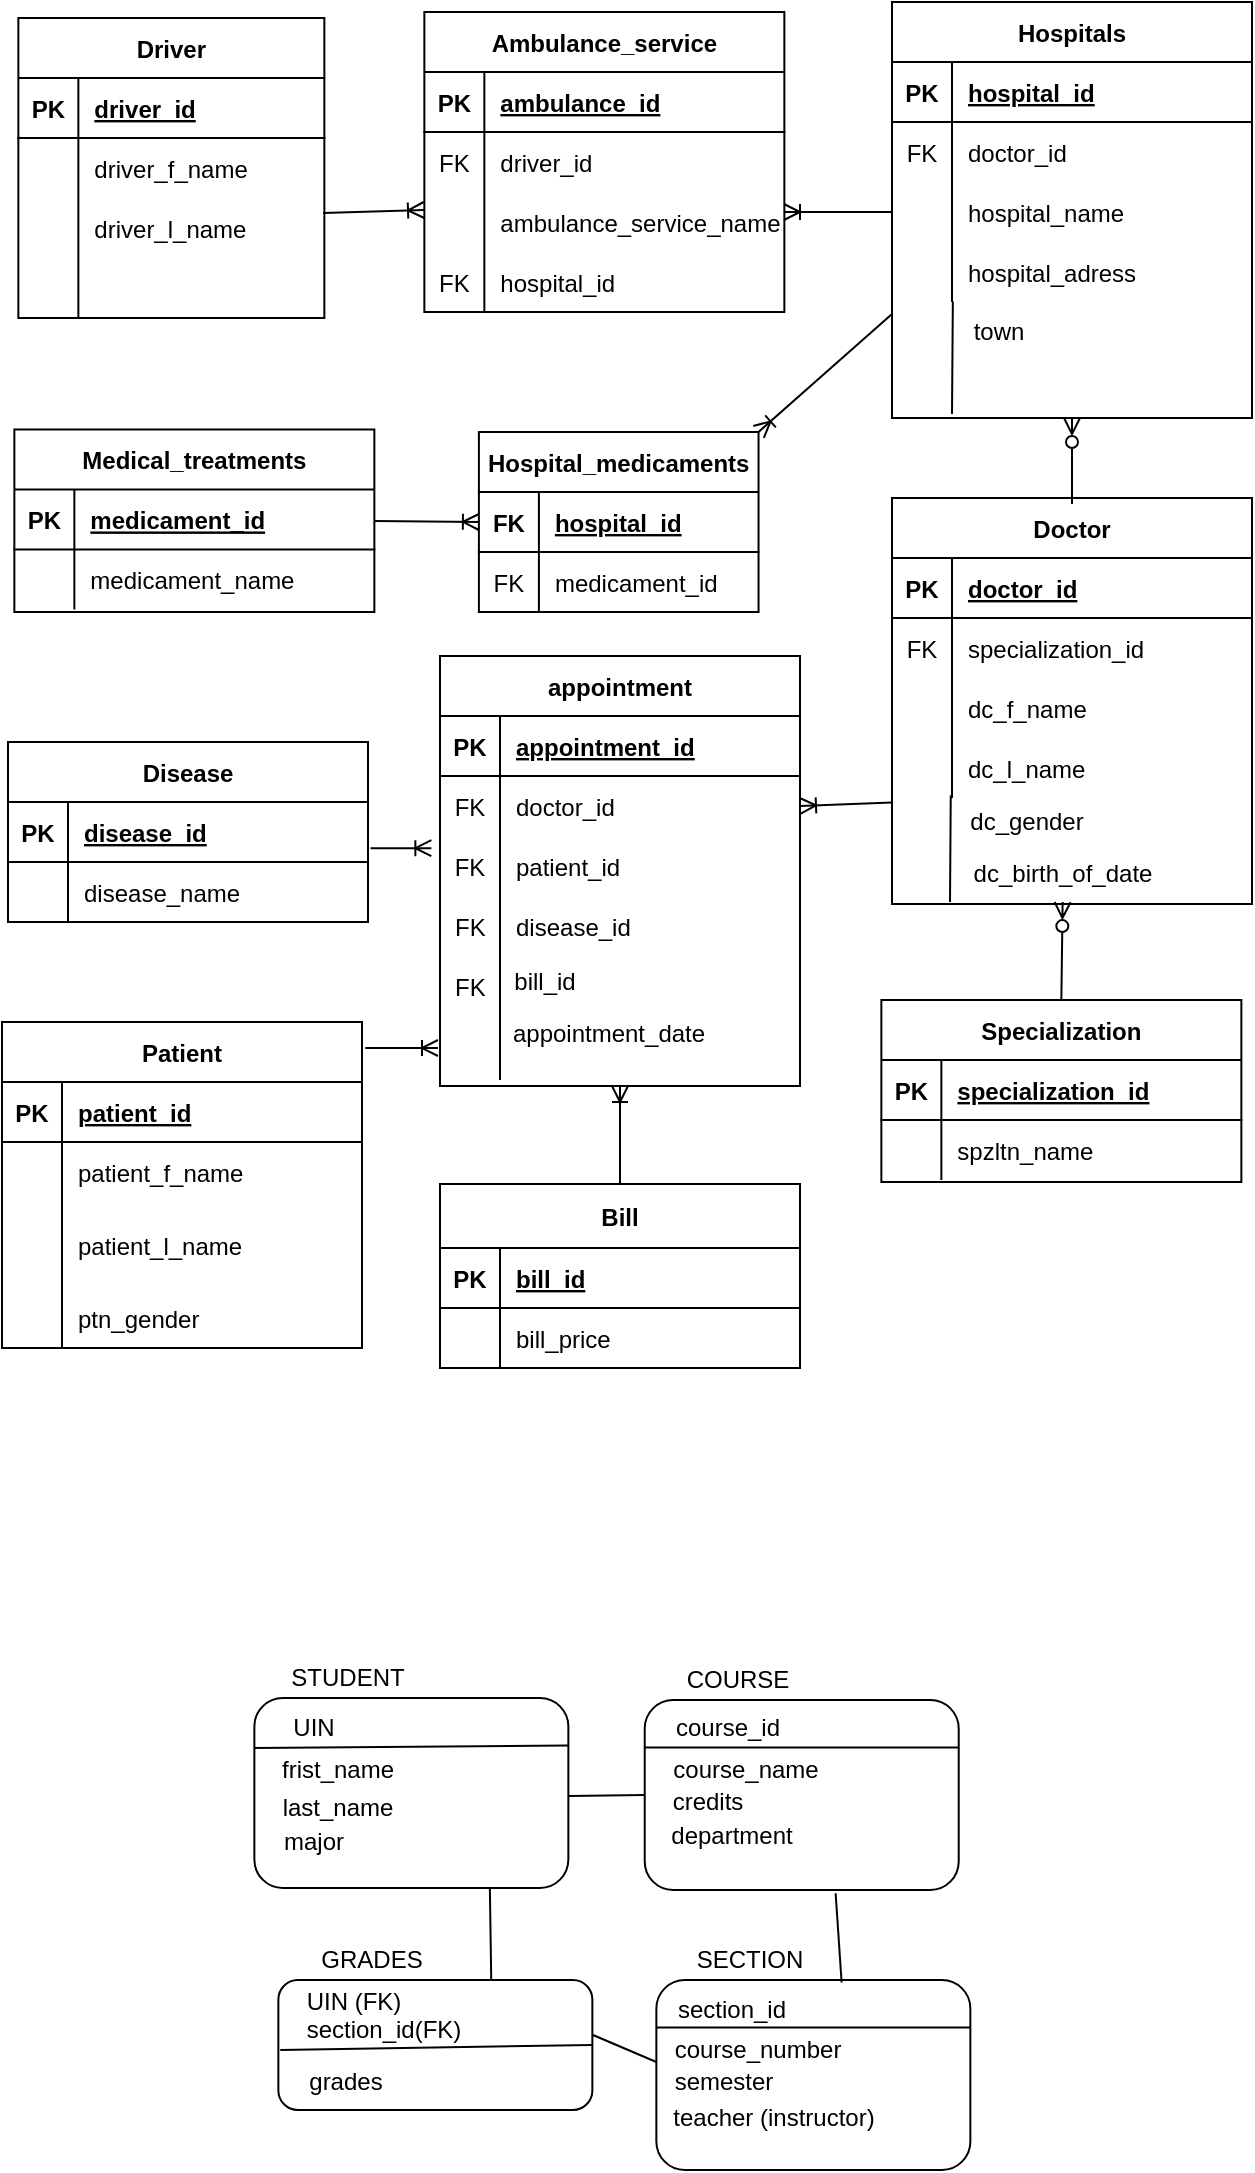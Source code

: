 <mxfile version="20.3.0" type="github">
  <diagram id="c131NcEAnBMQZdfMAUSt" name="Страница 1">
    <mxGraphModel dx="650" dy="346" grid="0" gridSize="10" guides="1" tooltips="1" connect="1" arrows="1" fold="1" page="1" pageScale="1" pageWidth="827" pageHeight="1169" background="none" math="0" shadow="0">
      <root>
        <mxCell id="0" />
        <mxCell id="1" parent="0" />
        <mxCell id="IOWEoOPGCGfpSRnS334r-9" value="&lt;span style=&quot;color: rgba(0, 0, 0, 0); font-family: monospace; font-size: 0px; text-align: start;&quot;&gt;%3CmxGraphModel%3E%3Croot%3E%3CmxCell%20id%3D%220%22%2F%3E%3CmxCell%20id%3D%221%22%20parent%3D%220%22%2F%3E%3CmxCell%20id%3D%222%22%20value%3D%22UIN%22%20style%3D%22text%3Bhtml%3D1%3BstrokeColor%3Dnone%3BfillColor%3Dnone%3Balign%3Dcenter%3BverticalAlign%3Dmiddle%3BwhiteSpace%3Dwrap%3Brounded%3D0%3B%22%20vertex%3D%221%22%20parent%3D%221%22%3E%3CmxGeometry%20x%3D%22257%22%20y%3D%22441%22%20width%3D%2260%22%20height%3D%2230%22%20as%3D%22geometry%22%2F%3E%3C%2FmxCell%3E%3C%2Froot%3E%3C%2FmxGraphModel%3E&lt;/span&gt;" style="rounded=1;whiteSpace=wrap;html=1;" vertex="1" parent="1">
          <mxGeometry x="242.18" y="899" width="157" height="95" as="geometry" />
        </mxCell>
        <mxCell id="IOWEoOPGCGfpSRnS334r-10" value="STUDENT" style="text;html=1;strokeColor=none;fillColor=none;align=center;verticalAlign=middle;whiteSpace=wrap;rounded=0;" vertex="1" parent="1">
          <mxGeometry x="259.18" y="874" width="60" height="30" as="geometry" />
        </mxCell>
        <mxCell id="IOWEoOPGCGfpSRnS334r-11" value="" style="endArrow=none;html=1;rounded=0;entryX=1;entryY=0.25;entryDx=0;entryDy=0;exitX=-0.003;exitY=0.833;exitDx=0;exitDy=0;exitPerimeter=0;" edge="1" parent="1" source="IOWEoOPGCGfpSRnS334r-12" target="IOWEoOPGCGfpSRnS334r-9">
          <mxGeometry width="50" height="50" relative="1" as="geometry">
            <mxPoint x="298.18" y="963" as="sourcePoint" />
            <mxPoint x="348.18" y="913" as="targetPoint" />
          </mxGeometry>
        </mxCell>
        <mxCell id="IOWEoOPGCGfpSRnS334r-12" value="UIN" style="text;html=1;strokeColor=none;fillColor=none;align=center;verticalAlign=middle;whiteSpace=wrap;rounded=0;" vertex="1" parent="1">
          <mxGeometry x="242.18" y="899" width="60" height="30" as="geometry" />
        </mxCell>
        <mxCell id="IOWEoOPGCGfpSRnS334r-13" value="frist_name" style="text;html=1;strokeColor=none;fillColor=none;align=center;verticalAlign=middle;whiteSpace=wrap;rounded=0;" vertex="1" parent="1">
          <mxGeometry x="254.18" y="920" width="60" height="30" as="geometry" />
        </mxCell>
        <mxCell id="IOWEoOPGCGfpSRnS334r-14" value="last_name" style="text;html=1;strokeColor=none;fillColor=none;align=center;verticalAlign=middle;whiteSpace=wrap;rounded=0;" vertex="1" parent="1">
          <mxGeometry x="254.18" y="939" width="60" height="30" as="geometry" />
        </mxCell>
        <mxCell id="IOWEoOPGCGfpSRnS334r-15" value="major" style="text;html=1;strokeColor=none;fillColor=none;align=center;verticalAlign=middle;whiteSpace=wrap;rounded=0;" vertex="1" parent="1">
          <mxGeometry x="242.18" y="956" width="60" height="30" as="geometry" />
        </mxCell>
        <mxCell id="IOWEoOPGCGfpSRnS334r-16" value="&lt;span style=&quot;color: rgba(0, 0, 0, 0); font-family: monospace; font-size: 0px; text-align: start;&quot;&gt;%3CmxGraphModel%3E%3Croot%3E%3CmxCell%20id%3D%220%22%2F%3E%3CmxCell%20id%3D%221%22%20parent%3D%220%22%2F%3E%3CmxCell%20id%3D%222%22%20value%3D%22UIN%22%20style%3D%22text%3Bhtml%3D1%3BstrokeColor%3Dnone%3BfillColor%3Dnone%3Balign%3Dcenter%3BverticalAlign%3Dmiddle%3BwhiteSpace%3Dwrap%3Brounded%3D0%3B%22%20vertex%3D%221%22%20parent%3D%221%22%3E%3CmxGeometry%20x%3D%22257%22%20y%3D%22441%22%20width%3D%2260%22%20height%3D%2230%22%20as%3D%22geometry%22%2F%3E%3C%2FmxCell%3E%3C%2Froot%3E%3C%2FmxGraphModel%3E&lt;/span&gt;" style="rounded=1;whiteSpace=wrap;html=1;" vertex="1" parent="1">
          <mxGeometry x="437.36" y="900" width="157" height="95" as="geometry" />
        </mxCell>
        <mxCell id="IOWEoOPGCGfpSRnS334r-17" value="COURSE" style="text;html=1;strokeColor=none;fillColor=none;align=center;verticalAlign=middle;whiteSpace=wrap;rounded=0;" vertex="1" parent="1">
          <mxGeometry x="454.36" y="875" width="60" height="30" as="geometry" />
        </mxCell>
        <mxCell id="IOWEoOPGCGfpSRnS334r-18" value="" style="endArrow=none;html=1;rounded=0;entryX=1;entryY=0.25;entryDx=0;entryDy=0;exitX=0;exitY=0.25;exitDx=0;exitDy=0;" edge="1" parent="1" source="IOWEoOPGCGfpSRnS334r-16" target="IOWEoOPGCGfpSRnS334r-16">
          <mxGeometry width="50" height="50" relative="1" as="geometry">
            <mxPoint x="493.36" y="964" as="sourcePoint" />
            <mxPoint x="543.36" y="914" as="targetPoint" />
          </mxGeometry>
        </mxCell>
        <mxCell id="IOWEoOPGCGfpSRnS334r-19" value="course_id" style="text;html=1;strokeColor=none;fillColor=none;align=center;verticalAlign=middle;whiteSpace=wrap;rounded=0;" vertex="1" parent="1">
          <mxGeometry x="449.36" y="899" width="60" height="30" as="geometry" />
        </mxCell>
        <mxCell id="IOWEoOPGCGfpSRnS334r-20" value="course_name" style="text;html=1;strokeColor=none;fillColor=none;align=center;verticalAlign=middle;whiteSpace=wrap;rounded=0;" vertex="1" parent="1">
          <mxGeometry x="458.18" y="920" width="60" height="30" as="geometry" />
        </mxCell>
        <mxCell id="IOWEoOPGCGfpSRnS334r-21" value="credits" style="text;html=1;strokeColor=none;fillColor=none;align=center;verticalAlign=middle;whiteSpace=wrap;rounded=0;" vertex="1" parent="1">
          <mxGeometry x="439.18" y="936" width="60" height="30" as="geometry" />
        </mxCell>
        <mxCell id="IOWEoOPGCGfpSRnS334r-22" value="department" style="text;html=1;strokeColor=none;fillColor=none;align=center;verticalAlign=middle;whiteSpace=wrap;rounded=0;" vertex="1" parent="1">
          <mxGeometry x="451.18" y="953" width="60" height="30" as="geometry" />
        </mxCell>
        <mxCell id="IOWEoOPGCGfpSRnS334r-23" value="" style="endArrow=none;html=1;rounded=0;entryX=0;entryY=0.5;entryDx=0;entryDy=0;" edge="1" parent="1" target="IOWEoOPGCGfpSRnS334r-16">
          <mxGeometry width="50" height="50" relative="1" as="geometry">
            <mxPoint x="399.18" y="948" as="sourcePoint" />
            <mxPoint x="317.18" y="1030" as="targetPoint" />
          </mxGeometry>
        </mxCell>
        <mxCell id="IOWEoOPGCGfpSRnS334r-24" value="&lt;span style=&quot;color: rgba(0, 0, 0, 0); font-family: monospace; font-size: 0px; text-align: start;&quot;&gt;%3CmxGraphModel%3E%3Croot%3E%3CmxCell%20id%3D%220%22%2F%3E%3CmxCell%20id%3D%221%22%20parent%3D%220%22%2F%3E%3CmxCell%20id%3D%222%22%20value%3D%22UIN%22%20style%3D%22text%3Bhtml%3D1%3BstrokeColor%3Dnone%3BfillColor%3Dnone%3Balign%3Dcenter%3BverticalAlign%3Dmiddle%3BwhiteSpace%3Dwrap%3Brounded%3D0%3B%22%20vertex%3D%221%22%20parent%3D%221%22%3E%3CmxGeometry%20x%3D%22257%22%20y%3D%22441%22%20width%3D%2260%22%20height%3D%2230%22%20as%3D%22geometry%22%2F%3E%3C%2FmxCell%3E%3C%2Froot%3E%3C%2FmxGraphModel%3E&lt;/span&gt;" style="rounded=1;whiteSpace=wrap;html=1;" vertex="1" parent="1">
          <mxGeometry x="443.18" y="1040" width="157" height="95" as="geometry" />
        </mxCell>
        <mxCell id="IOWEoOPGCGfpSRnS334r-25" value="SECTION" style="text;html=1;strokeColor=none;fillColor=none;align=center;verticalAlign=middle;whiteSpace=wrap;rounded=0;" vertex="1" parent="1">
          <mxGeometry x="460.18" y="1015" width="60" height="30" as="geometry" />
        </mxCell>
        <mxCell id="IOWEoOPGCGfpSRnS334r-26" value="" style="endArrow=none;html=1;rounded=0;entryX=1;entryY=0.25;entryDx=0;entryDy=0;exitX=0;exitY=0.25;exitDx=0;exitDy=0;" edge="1" parent="1" source="IOWEoOPGCGfpSRnS334r-24" target="IOWEoOPGCGfpSRnS334r-24">
          <mxGeometry width="50" height="50" relative="1" as="geometry">
            <mxPoint x="499.18" y="1104" as="sourcePoint" />
            <mxPoint x="549.18" y="1054" as="targetPoint" />
          </mxGeometry>
        </mxCell>
        <mxCell id="IOWEoOPGCGfpSRnS334r-27" value="section_id" style="text;html=1;strokeColor=none;fillColor=none;align=center;verticalAlign=middle;whiteSpace=wrap;rounded=0;" vertex="1" parent="1">
          <mxGeometry x="451.18" y="1040" width="60" height="30" as="geometry" />
        </mxCell>
        <mxCell id="IOWEoOPGCGfpSRnS334r-28" value="course_number" style="text;html=1;strokeColor=none;fillColor=none;align=center;verticalAlign=middle;whiteSpace=wrap;rounded=0;" vertex="1" parent="1">
          <mxGeometry x="464" y="1060" width="60" height="30" as="geometry" />
        </mxCell>
        <mxCell id="IOWEoOPGCGfpSRnS334r-29" value="semester" style="text;html=1;strokeColor=none;fillColor=none;align=center;verticalAlign=middle;whiteSpace=wrap;rounded=0;" vertex="1" parent="1">
          <mxGeometry x="447.18" y="1076" width="60" height="30" as="geometry" />
        </mxCell>
        <mxCell id="IOWEoOPGCGfpSRnS334r-30" value="teacher (instructor)" style="text;html=1;strokeColor=none;fillColor=none;align=center;verticalAlign=middle;whiteSpace=wrap;rounded=0;" vertex="1" parent="1">
          <mxGeometry x="447.18" y="1094" width="110.18" height="30" as="geometry" />
        </mxCell>
        <mxCell id="IOWEoOPGCGfpSRnS334r-31" value="" style="endArrow=none;html=1;rounded=0;entryX=0.608;entryY=1.017;entryDx=0;entryDy=0;entryPerimeter=0;exitX=0.59;exitY=0.013;exitDx=0;exitDy=0;exitPerimeter=0;" edge="1" parent="1" source="IOWEoOPGCGfpSRnS334r-24" target="IOWEoOPGCGfpSRnS334r-16">
          <mxGeometry width="50" height="50" relative="1" as="geometry">
            <mxPoint x="534.18" y="1038" as="sourcePoint" />
            <mxPoint x="555.18" y="1015" as="targetPoint" />
          </mxGeometry>
        </mxCell>
        <mxCell id="IOWEoOPGCGfpSRnS334r-32" value="&lt;span style=&quot;color: rgba(0, 0, 0, 0); font-family: monospace; font-size: 0px; text-align: start;&quot;&gt;%3CmxGraphModel%3E%3Croot%3E%3CmxCell%20id%3D%220%22%2F%3E%3CmxCell%20id%3D%221%22%20parent%3D%220%22%2F%3E%3CmxCell%20id%3D%222%22%20value%3D%22UIN%22%20style%3D%22text%3Bhtml%3D1%3BstrokeColor%3Dnone%3BfillColor%3Dnone%3Balign%3Dcenter%3BverticalAlign%3Dmiddle%3BwhiteSpace%3Dwrap%3Brounded%3D0%3B%22%20vertex%3D%221%22%20parent%3D%221%22%3E%3CmxGeometry%20x%3D%22257%22%20y%3D%22441%22%20width%3D%2260%22%20height%3D%2230%22%20as%3D%22geometry%22%2F%3E%3C%2FmxCell%3E%3C%2Froot%3E%3C%2FmxGraphModel%3E&lt;/span&gt;" style="rounded=1;whiteSpace=wrap;html=1;" vertex="1" parent="1">
          <mxGeometry x="254.18" y="1040" width="157" height="65" as="geometry" />
        </mxCell>
        <mxCell id="IOWEoOPGCGfpSRnS334r-33" value="GRADES" style="text;html=1;strokeColor=none;fillColor=none;align=center;verticalAlign=middle;whiteSpace=wrap;rounded=0;" vertex="1" parent="1">
          <mxGeometry x="271.18" y="1015" width="60" height="30" as="geometry" />
        </mxCell>
        <mxCell id="IOWEoOPGCGfpSRnS334r-34" value="" style="endArrow=none;html=1;rounded=0;entryX=1;entryY=0.5;entryDx=0;entryDy=0;exitX=0.006;exitY=0.539;exitDx=0;exitDy=0;exitPerimeter=0;" edge="1" parent="1" source="IOWEoOPGCGfpSRnS334r-32" target="IOWEoOPGCGfpSRnS334r-32">
          <mxGeometry width="50" height="50" relative="1" as="geometry">
            <mxPoint x="310.18" y="1104" as="sourcePoint" />
            <mxPoint x="360.18" y="1054" as="targetPoint" />
          </mxGeometry>
        </mxCell>
        <mxCell id="IOWEoOPGCGfpSRnS334r-35" value="UIN (FK)" style="text;html=1;strokeColor=none;fillColor=none;align=center;verticalAlign=middle;whiteSpace=wrap;rounded=0;" vertex="1" parent="1">
          <mxGeometry x="262.18" y="1036" width="60" height="30" as="geometry" />
        </mxCell>
        <mxCell id="IOWEoOPGCGfpSRnS334r-36" value="section_id(FK)" style="text;html=1;strokeColor=none;fillColor=none;align=center;verticalAlign=middle;whiteSpace=wrap;rounded=0;" vertex="1" parent="1">
          <mxGeometry x="277.18" y="1050" width="60" height="30" as="geometry" />
        </mxCell>
        <mxCell id="IOWEoOPGCGfpSRnS334r-37" value="grades" style="text;html=1;strokeColor=none;fillColor=none;align=center;verticalAlign=middle;whiteSpace=wrap;rounded=0;" vertex="1" parent="1">
          <mxGeometry x="258.18" y="1076" width="60" height="30" as="geometry" />
        </mxCell>
        <mxCell id="IOWEoOPGCGfpSRnS334r-38" value="" style="endArrow=none;html=1;rounded=0;entryX=0;entryY=0.5;entryDx=0;entryDy=0;exitX=1.002;exitY=0.423;exitDx=0;exitDy=0;exitPerimeter=0;" edge="1" parent="1" source="IOWEoOPGCGfpSRnS334r-32">
          <mxGeometry width="50" height="50" relative="1" as="geometry">
            <mxPoint x="405" y="1081.5" as="sourcePoint" />
            <mxPoint x="443.18" y="1081" as="targetPoint" />
          </mxGeometry>
        </mxCell>
        <mxCell id="IOWEoOPGCGfpSRnS334r-39" value="" style="endArrow=none;html=1;rounded=0;entryX=0.75;entryY=1;entryDx=0;entryDy=0;exitX=0.678;exitY=0.004;exitDx=0;exitDy=0;exitPerimeter=0;" edge="1" parent="1" source="IOWEoOPGCGfpSRnS334r-32" target="IOWEoOPGCGfpSRnS334r-9">
          <mxGeometry width="50" height="50" relative="1" as="geometry">
            <mxPoint x="397.18" y="1081" as="sourcePoint" />
            <mxPoint x="447.18" y="1031" as="targetPoint" />
          </mxGeometry>
        </mxCell>
        <mxCell id="IOWEoOPGCGfpSRnS334r-40" value="Driver" style="shape=table;startSize=30;container=1;collapsible=1;childLayout=tableLayout;fixedRows=1;rowLines=0;fontStyle=1;align=center;resizeLast=1;" vertex="1" parent="1">
          <mxGeometry x="124.18" y="59" width="153" height="150" as="geometry" />
        </mxCell>
        <mxCell id="IOWEoOPGCGfpSRnS334r-41" value="" style="shape=tableRow;horizontal=0;startSize=0;swimlaneHead=0;swimlaneBody=0;fillColor=none;collapsible=0;dropTarget=0;points=[[0,0.5],[1,0.5]];portConstraint=eastwest;top=0;left=0;right=0;bottom=1;" vertex="1" parent="IOWEoOPGCGfpSRnS334r-40">
          <mxGeometry y="30" width="153" height="30" as="geometry" />
        </mxCell>
        <mxCell id="IOWEoOPGCGfpSRnS334r-42" value="PK" style="shape=partialRectangle;connectable=0;fillColor=none;top=0;left=0;bottom=0;right=0;fontStyle=1;overflow=hidden;" vertex="1" parent="IOWEoOPGCGfpSRnS334r-41">
          <mxGeometry width="30" height="30" as="geometry">
            <mxRectangle width="30" height="30" as="alternateBounds" />
          </mxGeometry>
        </mxCell>
        <mxCell id="IOWEoOPGCGfpSRnS334r-43" value="driver_id" style="shape=partialRectangle;connectable=0;fillColor=none;top=0;left=0;bottom=0;right=0;align=left;spacingLeft=6;fontStyle=5;overflow=hidden;" vertex="1" parent="IOWEoOPGCGfpSRnS334r-41">
          <mxGeometry x="30" width="123" height="30" as="geometry">
            <mxRectangle width="123" height="30" as="alternateBounds" />
          </mxGeometry>
        </mxCell>
        <mxCell id="IOWEoOPGCGfpSRnS334r-44" value="" style="shape=tableRow;horizontal=0;startSize=0;swimlaneHead=0;swimlaneBody=0;fillColor=none;collapsible=0;dropTarget=0;points=[[0,0.5],[1,0.5]];portConstraint=eastwest;top=0;left=0;right=0;bottom=0;" vertex="1" parent="IOWEoOPGCGfpSRnS334r-40">
          <mxGeometry y="60" width="153" height="30" as="geometry" />
        </mxCell>
        <mxCell id="IOWEoOPGCGfpSRnS334r-45" value="" style="shape=partialRectangle;connectable=0;fillColor=none;top=0;left=0;bottom=0;right=0;editable=1;overflow=hidden;" vertex="1" parent="IOWEoOPGCGfpSRnS334r-44">
          <mxGeometry width="30" height="30" as="geometry">
            <mxRectangle width="30" height="30" as="alternateBounds" />
          </mxGeometry>
        </mxCell>
        <mxCell id="IOWEoOPGCGfpSRnS334r-46" value="driver_f_name" style="shape=partialRectangle;connectable=0;fillColor=none;top=0;left=0;bottom=0;right=0;align=left;spacingLeft=6;overflow=hidden;" vertex="1" parent="IOWEoOPGCGfpSRnS334r-44">
          <mxGeometry x="30" width="123" height="30" as="geometry">
            <mxRectangle width="123" height="30" as="alternateBounds" />
          </mxGeometry>
        </mxCell>
        <mxCell id="IOWEoOPGCGfpSRnS334r-47" value="" style="shape=tableRow;horizontal=0;startSize=0;swimlaneHead=0;swimlaneBody=0;fillColor=none;collapsible=0;dropTarget=0;points=[[0,0.5],[1,0.5]];portConstraint=eastwest;top=0;left=0;right=0;bottom=0;" vertex="1" parent="IOWEoOPGCGfpSRnS334r-40">
          <mxGeometry y="90" width="153" height="30" as="geometry" />
        </mxCell>
        <mxCell id="IOWEoOPGCGfpSRnS334r-48" value="" style="shape=partialRectangle;connectable=0;fillColor=none;top=0;left=0;bottom=0;right=0;editable=1;overflow=hidden;" vertex="1" parent="IOWEoOPGCGfpSRnS334r-47">
          <mxGeometry width="30" height="30" as="geometry">
            <mxRectangle width="30" height="30" as="alternateBounds" />
          </mxGeometry>
        </mxCell>
        <mxCell id="IOWEoOPGCGfpSRnS334r-49" value="driver_l_name" style="shape=partialRectangle;connectable=0;fillColor=none;top=0;left=0;bottom=0;right=0;align=left;spacingLeft=6;overflow=hidden;" vertex="1" parent="IOWEoOPGCGfpSRnS334r-47">
          <mxGeometry x="30" width="123" height="30" as="geometry">
            <mxRectangle width="123" height="30" as="alternateBounds" />
          </mxGeometry>
        </mxCell>
        <mxCell id="IOWEoOPGCGfpSRnS334r-50" value="" style="shape=tableRow;horizontal=0;startSize=0;swimlaneHead=0;swimlaneBody=0;fillColor=none;collapsible=0;dropTarget=0;points=[[0,0.5],[1,0.5]];portConstraint=eastwest;top=0;left=0;right=0;bottom=0;" vertex="1" parent="IOWEoOPGCGfpSRnS334r-40">
          <mxGeometry y="120" width="153" height="30" as="geometry" />
        </mxCell>
        <mxCell id="IOWEoOPGCGfpSRnS334r-51" value="" style="shape=partialRectangle;connectable=0;fillColor=none;top=0;left=0;bottom=0;right=0;editable=1;overflow=hidden;" vertex="1" parent="IOWEoOPGCGfpSRnS334r-50">
          <mxGeometry width="30" height="30" as="geometry">
            <mxRectangle width="30" height="30" as="alternateBounds" />
          </mxGeometry>
        </mxCell>
        <mxCell id="IOWEoOPGCGfpSRnS334r-52" value="" style="shape=partialRectangle;connectable=0;fillColor=none;top=0;left=0;bottom=0;right=0;align=left;spacingLeft=6;overflow=hidden;" vertex="1" parent="IOWEoOPGCGfpSRnS334r-50">
          <mxGeometry x="30" width="123" height="30" as="geometry">
            <mxRectangle width="123" height="30" as="alternateBounds" />
          </mxGeometry>
        </mxCell>
        <mxCell id="IOWEoOPGCGfpSRnS334r-53" value="Ambulance_service" style="shape=table;startSize=30;container=1;collapsible=1;childLayout=tableLayout;fixedRows=1;rowLines=0;fontStyle=1;align=center;resizeLast=1;" vertex="1" parent="1">
          <mxGeometry x="327.18" y="56" width="180" height="150" as="geometry" />
        </mxCell>
        <mxCell id="IOWEoOPGCGfpSRnS334r-54" value="" style="shape=tableRow;horizontal=0;startSize=0;swimlaneHead=0;swimlaneBody=0;fillColor=none;collapsible=0;dropTarget=0;points=[[0,0.5],[1,0.5]];portConstraint=eastwest;top=0;left=0;right=0;bottom=1;" vertex="1" parent="IOWEoOPGCGfpSRnS334r-53">
          <mxGeometry y="30" width="180" height="30" as="geometry" />
        </mxCell>
        <mxCell id="IOWEoOPGCGfpSRnS334r-55" value="PK" style="shape=partialRectangle;connectable=0;fillColor=none;top=0;left=0;bottom=0;right=0;fontStyle=1;overflow=hidden;" vertex="1" parent="IOWEoOPGCGfpSRnS334r-54">
          <mxGeometry width="30" height="30" as="geometry">
            <mxRectangle width="30" height="30" as="alternateBounds" />
          </mxGeometry>
        </mxCell>
        <mxCell id="IOWEoOPGCGfpSRnS334r-56" value="ambulance_id" style="shape=partialRectangle;connectable=0;fillColor=none;top=0;left=0;bottom=0;right=0;align=left;spacingLeft=6;fontStyle=5;overflow=hidden;" vertex="1" parent="IOWEoOPGCGfpSRnS334r-54">
          <mxGeometry x="30" width="150" height="30" as="geometry">
            <mxRectangle width="150" height="30" as="alternateBounds" />
          </mxGeometry>
        </mxCell>
        <mxCell id="IOWEoOPGCGfpSRnS334r-57" value="" style="shape=tableRow;horizontal=0;startSize=0;swimlaneHead=0;swimlaneBody=0;fillColor=none;collapsible=0;dropTarget=0;points=[[0,0.5],[1,0.5]];portConstraint=eastwest;top=0;left=0;right=0;bottom=0;" vertex="1" parent="IOWEoOPGCGfpSRnS334r-53">
          <mxGeometry y="60" width="180" height="30" as="geometry" />
        </mxCell>
        <mxCell id="IOWEoOPGCGfpSRnS334r-58" value="FK" style="shape=partialRectangle;connectable=0;fillColor=none;top=0;left=0;bottom=0;right=0;editable=1;overflow=hidden;" vertex="1" parent="IOWEoOPGCGfpSRnS334r-57">
          <mxGeometry width="30" height="30" as="geometry">
            <mxRectangle width="30" height="30" as="alternateBounds" />
          </mxGeometry>
        </mxCell>
        <mxCell id="IOWEoOPGCGfpSRnS334r-59" value="driver_id" style="shape=partialRectangle;connectable=0;fillColor=none;top=0;left=0;bottom=0;right=0;align=left;spacingLeft=6;overflow=hidden;" vertex="1" parent="IOWEoOPGCGfpSRnS334r-57">
          <mxGeometry x="30" width="150" height="30" as="geometry">
            <mxRectangle width="150" height="30" as="alternateBounds" />
          </mxGeometry>
        </mxCell>
        <mxCell id="IOWEoOPGCGfpSRnS334r-60" value="" style="shape=tableRow;horizontal=0;startSize=0;swimlaneHead=0;swimlaneBody=0;fillColor=none;collapsible=0;dropTarget=0;points=[[0,0.5],[1,0.5]];portConstraint=eastwest;top=0;left=0;right=0;bottom=0;" vertex="1" parent="IOWEoOPGCGfpSRnS334r-53">
          <mxGeometry y="90" width="180" height="30" as="geometry" />
        </mxCell>
        <mxCell id="IOWEoOPGCGfpSRnS334r-61" value="" style="shape=partialRectangle;connectable=0;fillColor=none;top=0;left=0;bottom=0;right=0;editable=1;overflow=hidden;" vertex="1" parent="IOWEoOPGCGfpSRnS334r-60">
          <mxGeometry width="30" height="30" as="geometry">
            <mxRectangle width="30" height="30" as="alternateBounds" />
          </mxGeometry>
        </mxCell>
        <mxCell id="IOWEoOPGCGfpSRnS334r-62" value="ambulance_service_name" style="shape=partialRectangle;connectable=0;fillColor=none;top=0;left=0;bottom=0;right=0;align=left;spacingLeft=6;overflow=hidden;" vertex="1" parent="IOWEoOPGCGfpSRnS334r-60">
          <mxGeometry x="30" width="150" height="30" as="geometry">
            <mxRectangle width="150" height="30" as="alternateBounds" />
          </mxGeometry>
        </mxCell>
        <mxCell id="IOWEoOPGCGfpSRnS334r-63" value="" style="shape=tableRow;horizontal=0;startSize=0;swimlaneHead=0;swimlaneBody=0;fillColor=none;collapsible=0;dropTarget=0;points=[[0,0.5],[1,0.5]];portConstraint=eastwest;top=0;left=0;right=0;bottom=0;" vertex="1" parent="IOWEoOPGCGfpSRnS334r-53">
          <mxGeometry y="120" width="180" height="30" as="geometry" />
        </mxCell>
        <mxCell id="IOWEoOPGCGfpSRnS334r-64" value="FK" style="shape=partialRectangle;connectable=0;fillColor=none;top=0;left=0;bottom=0;right=0;editable=1;overflow=hidden;" vertex="1" parent="IOWEoOPGCGfpSRnS334r-63">
          <mxGeometry width="30" height="30" as="geometry">
            <mxRectangle width="30" height="30" as="alternateBounds" />
          </mxGeometry>
        </mxCell>
        <mxCell id="IOWEoOPGCGfpSRnS334r-65" value="hospital_id" style="shape=partialRectangle;connectable=0;fillColor=none;top=0;left=0;bottom=0;right=0;align=left;spacingLeft=6;overflow=hidden;" vertex="1" parent="IOWEoOPGCGfpSRnS334r-63">
          <mxGeometry x="30" width="150" height="30" as="geometry">
            <mxRectangle width="150" height="30" as="alternateBounds" />
          </mxGeometry>
        </mxCell>
        <mxCell id="IOWEoOPGCGfpSRnS334r-66" value="Hospitals" style="shape=table;startSize=30;container=1;collapsible=1;childLayout=tableLayout;fixedRows=1;rowLines=0;fontStyle=1;align=center;resizeLast=1;strokeWidth=1;" vertex="1" parent="1">
          <mxGeometry x="561" y="51" width="180" height="208" as="geometry" />
        </mxCell>
        <mxCell id="IOWEoOPGCGfpSRnS334r-67" value="" style="shape=tableRow;horizontal=0;startSize=0;swimlaneHead=0;swimlaneBody=0;fillColor=none;collapsible=0;dropTarget=0;points=[[0,0.5],[1,0.5]];portConstraint=eastwest;top=0;left=0;right=0;bottom=1;" vertex="1" parent="IOWEoOPGCGfpSRnS334r-66">
          <mxGeometry y="30" width="180" height="30" as="geometry" />
        </mxCell>
        <mxCell id="IOWEoOPGCGfpSRnS334r-68" value="PK" style="shape=partialRectangle;connectable=0;fillColor=none;top=0;left=0;bottom=0;right=0;fontStyle=1;overflow=hidden;" vertex="1" parent="IOWEoOPGCGfpSRnS334r-67">
          <mxGeometry width="30" height="30" as="geometry">
            <mxRectangle width="30" height="30" as="alternateBounds" />
          </mxGeometry>
        </mxCell>
        <mxCell id="IOWEoOPGCGfpSRnS334r-69" value="hospital_id" style="shape=partialRectangle;connectable=0;fillColor=none;top=0;left=0;bottom=0;right=0;align=left;spacingLeft=6;fontStyle=5;overflow=hidden;" vertex="1" parent="IOWEoOPGCGfpSRnS334r-67">
          <mxGeometry x="30" width="150" height="30" as="geometry">
            <mxRectangle width="150" height="30" as="alternateBounds" />
          </mxGeometry>
        </mxCell>
        <mxCell id="IOWEoOPGCGfpSRnS334r-70" value="" style="shape=tableRow;horizontal=0;startSize=0;swimlaneHead=0;swimlaneBody=0;fillColor=none;collapsible=0;dropTarget=0;points=[[0,0.5],[1,0.5]];portConstraint=eastwest;top=0;left=0;right=0;bottom=0;" vertex="1" parent="IOWEoOPGCGfpSRnS334r-66">
          <mxGeometry y="60" width="180" height="30" as="geometry" />
        </mxCell>
        <mxCell id="IOWEoOPGCGfpSRnS334r-71" value="FK" style="shape=partialRectangle;connectable=0;fillColor=none;top=0;left=0;bottom=0;right=0;editable=1;overflow=hidden;" vertex="1" parent="IOWEoOPGCGfpSRnS334r-70">
          <mxGeometry width="30" height="30" as="geometry">
            <mxRectangle width="30" height="30" as="alternateBounds" />
          </mxGeometry>
        </mxCell>
        <mxCell id="IOWEoOPGCGfpSRnS334r-72" value="doctor_id" style="shape=partialRectangle;connectable=0;fillColor=none;top=0;left=0;bottom=0;right=0;align=left;spacingLeft=6;overflow=hidden;" vertex="1" parent="IOWEoOPGCGfpSRnS334r-70">
          <mxGeometry x="30" width="150" height="30" as="geometry">
            <mxRectangle width="150" height="30" as="alternateBounds" />
          </mxGeometry>
        </mxCell>
        <mxCell id="IOWEoOPGCGfpSRnS334r-73" value="" style="shape=tableRow;horizontal=0;startSize=0;swimlaneHead=0;swimlaneBody=0;fillColor=none;collapsible=0;dropTarget=0;points=[[0,0.5],[1,0.5]];portConstraint=eastwest;top=0;left=0;right=0;bottom=0;" vertex="1" parent="IOWEoOPGCGfpSRnS334r-66">
          <mxGeometry y="90" width="180" height="30" as="geometry" />
        </mxCell>
        <mxCell id="IOWEoOPGCGfpSRnS334r-74" value="" style="shape=partialRectangle;connectable=0;fillColor=none;top=0;left=0;bottom=0;right=0;editable=1;overflow=hidden;" vertex="1" parent="IOWEoOPGCGfpSRnS334r-73">
          <mxGeometry width="30" height="30" as="geometry">
            <mxRectangle width="30" height="30" as="alternateBounds" />
          </mxGeometry>
        </mxCell>
        <mxCell id="IOWEoOPGCGfpSRnS334r-75" value="hospital_name" style="shape=partialRectangle;connectable=0;fillColor=none;top=0;left=0;bottom=0;right=0;align=left;spacingLeft=6;overflow=hidden;" vertex="1" parent="IOWEoOPGCGfpSRnS334r-73">
          <mxGeometry x="30" width="150" height="30" as="geometry">
            <mxRectangle width="150" height="30" as="alternateBounds" />
          </mxGeometry>
        </mxCell>
        <mxCell id="IOWEoOPGCGfpSRnS334r-76" value="" style="shape=tableRow;horizontal=0;startSize=0;swimlaneHead=0;swimlaneBody=0;fillColor=none;collapsible=0;dropTarget=0;points=[[0,0.5],[1,0.5]];portConstraint=eastwest;top=0;left=0;right=0;bottom=0;" vertex="1" parent="IOWEoOPGCGfpSRnS334r-66">
          <mxGeometry y="120" width="180" height="30" as="geometry" />
        </mxCell>
        <mxCell id="IOWEoOPGCGfpSRnS334r-77" value="" style="shape=partialRectangle;connectable=0;fillColor=none;top=0;left=0;bottom=0;right=0;editable=1;overflow=hidden;strokeWidth=3;" vertex="1" parent="IOWEoOPGCGfpSRnS334r-76">
          <mxGeometry width="30" height="30" as="geometry">
            <mxRectangle width="30" height="30" as="alternateBounds" />
          </mxGeometry>
        </mxCell>
        <mxCell id="IOWEoOPGCGfpSRnS334r-78" value="hospital_adress" style="shape=partialRectangle;connectable=0;fillColor=none;top=0;left=0;bottom=0;right=0;align=left;spacingLeft=6;overflow=hidden;" vertex="1" parent="IOWEoOPGCGfpSRnS334r-76">
          <mxGeometry x="30" width="150" height="30" as="geometry">
            <mxRectangle width="150" height="30" as="alternateBounds" />
          </mxGeometry>
        </mxCell>
        <mxCell id="IOWEoOPGCGfpSRnS334r-79" value="town" style="text;html=1;align=center;verticalAlign=middle;resizable=0;points=[];autosize=1;strokeColor=none;fillColor=none;" vertex="1" parent="1">
          <mxGeometry x="592" y="203" width="43" height="26" as="geometry" />
        </mxCell>
        <mxCell id="IOWEoOPGCGfpSRnS334r-80" value="" style="endArrow=none;html=1;rounded=0;entryX=0.169;entryY=0.992;entryDx=0;entryDy=0;entryPerimeter=0;" edge="1" parent="1" target="IOWEoOPGCGfpSRnS334r-76">
          <mxGeometry width="50" height="50" relative="1" as="geometry">
            <mxPoint x="591" y="257" as="sourcePoint" />
            <mxPoint x="589" y="193" as="targetPoint" />
          </mxGeometry>
        </mxCell>
        <mxCell id="IOWEoOPGCGfpSRnS334r-81" value="Hospital_medicaments" style="shape=table;startSize=30;container=1;collapsible=1;childLayout=tableLayout;fixedRows=1;rowLines=0;fontStyle=1;align=center;resizeLast=1;strokeWidth=1;swimlaneLine=1;" vertex="1" parent="1">
          <mxGeometry x="354.45" y="266" width="139.82" height="90" as="geometry" />
        </mxCell>
        <mxCell id="IOWEoOPGCGfpSRnS334r-82" value="" style="shape=tableRow;horizontal=0;startSize=0;swimlaneHead=0;swimlaneBody=0;fillColor=none;collapsible=0;dropTarget=0;points=[[0,0.5],[1,0.5]];portConstraint=eastwest;top=0;left=0;right=0;bottom=1;strokeWidth=1;" vertex="1" parent="IOWEoOPGCGfpSRnS334r-81">
          <mxGeometry y="30" width="139.82" height="30" as="geometry" />
        </mxCell>
        <mxCell id="IOWEoOPGCGfpSRnS334r-83" value="FK" style="shape=partialRectangle;connectable=0;fillColor=none;top=0;left=0;bottom=0;right=0;fontStyle=1;overflow=hidden;strokeWidth=1;" vertex="1" parent="IOWEoOPGCGfpSRnS334r-82">
          <mxGeometry width="30" height="30" as="geometry">
            <mxRectangle width="30" height="30" as="alternateBounds" />
          </mxGeometry>
        </mxCell>
        <mxCell id="IOWEoOPGCGfpSRnS334r-84" value="hospital_id" style="shape=partialRectangle;connectable=0;fillColor=none;top=0;left=0;bottom=0;right=0;align=left;spacingLeft=6;fontStyle=5;overflow=hidden;strokeWidth=1;" vertex="1" parent="IOWEoOPGCGfpSRnS334r-82">
          <mxGeometry x="30" width="109.82" height="30" as="geometry">
            <mxRectangle width="109.82" height="30" as="alternateBounds" />
          </mxGeometry>
        </mxCell>
        <mxCell id="IOWEoOPGCGfpSRnS334r-91" value="" style="shape=tableRow;horizontal=0;startSize=0;swimlaneHead=0;swimlaneBody=0;fillColor=none;collapsible=0;dropTarget=0;points=[[0,0.5],[1,0.5]];portConstraint=eastwest;top=0;left=0;right=0;bottom=0;strokeWidth=1;" vertex="1" parent="IOWEoOPGCGfpSRnS334r-81">
          <mxGeometry y="60" width="139.82" height="30" as="geometry" />
        </mxCell>
        <mxCell id="IOWEoOPGCGfpSRnS334r-92" value="FK" style="shape=partialRectangle;connectable=0;fillColor=none;top=0;left=0;bottom=0;right=0;editable=1;overflow=hidden;strokeWidth=1;" vertex="1" parent="IOWEoOPGCGfpSRnS334r-91">
          <mxGeometry width="30" height="30" as="geometry">
            <mxRectangle width="30" height="30" as="alternateBounds" />
          </mxGeometry>
        </mxCell>
        <mxCell id="IOWEoOPGCGfpSRnS334r-93" value="medicament_id" style="shape=partialRectangle;connectable=0;fillColor=none;top=0;left=0;bottom=0;right=0;align=left;spacingLeft=6;overflow=hidden;strokeWidth=1;" vertex="1" parent="IOWEoOPGCGfpSRnS334r-91">
          <mxGeometry x="30" width="109.82" height="30" as="geometry">
            <mxRectangle width="109.82" height="30" as="alternateBounds" />
          </mxGeometry>
        </mxCell>
        <mxCell id="IOWEoOPGCGfpSRnS334r-97" value="Medical_treatments" style="shape=table;startSize=30;container=1;collapsible=1;childLayout=tableLayout;fixedRows=1;rowLines=0;fontStyle=1;align=center;resizeLast=1;strokeWidth=1;" vertex="1" parent="1">
          <mxGeometry x="122.18" y="264.74" width="180" height="91.261" as="geometry" />
        </mxCell>
        <mxCell id="IOWEoOPGCGfpSRnS334r-98" value="" style="shape=tableRow;horizontal=0;startSize=0;swimlaneHead=0;swimlaneBody=0;fillColor=none;collapsible=0;dropTarget=0;points=[[0,0.5],[1,0.5]];portConstraint=eastwest;top=0;left=0;right=0;bottom=1;strokeWidth=1;" vertex="1" parent="IOWEoOPGCGfpSRnS334r-97">
          <mxGeometry y="30" width="180" height="30" as="geometry" />
        </mxCell>
        <mxCell id="IOWEoOPGCGfpSRnS334r-99" value="PK" style="shape=partialRectangle;connectable=0;fillColor=none;top=0;left=0;bottom=0;right=0;fontStyle=1;overflow=hidden;strokeWidth=1;" vertex="1" parent="IOWEoOPGCGfpSRnS334r-98">
          <mxGeometry width="30" height="30" as="geometry">
            <mxRectangle width="30" height="30" as="alternateBounds" />
          </mxGeometry>
        </mxCell>
        <mxCell id="IOWEoOPGCGfpSRnS334r-100" value="medicament_id" style="shape=partialRectangle;connectable=0;fillColor=none;top=0;left=0;bottom=0;right=0;align=left;spacingLeft=6;fontStyle=5;overflow=hidden;strokeWidth=1;" vertex="1" parent="IOWEoOPGCGfpSRnS334r-98">
          <mxGeometry x="30" width="150" height="30" as="geometry">
            <mxRectangle width="150" height="30" as="alternateBounds" />
          </mxGeometry>
        </mxCell>
        <mxCell id="IOWEoOPGCGfpSRnS334r-101" value="" style="shape=tableRow;horizontal=0;startSize=0;swimlaneHead=0;swimlaneBody=0;fillColor=none;collapsible=0;dropTarget=0;points=[[0,0.5],[1,0.5]];portConstraint=eastwest;top=0;left=0;right=0;bottom=0;strokeWidth=1;" vertex="1" parent="IOWEoOPGCGfpSRnS334r-97">
          <mxGeometry y="60" width="180" height="30" as="geometry" />
        </mxCell>
        <mxCell id="IOWEoOPGCGfpSRnS334r-102" value="" style="shape=partialRectangle;connectable=0;fillColor=none;top=0;left=0;bottom=0;right=0;editable=1;overflow=hidden;strokeWidth=1;" vertex="1" parent="IOWEoOPGCGfpSRnS334r-101">
          <mxGeometry width="30" height="30" as="geometry">
            <mxRectangle width="30" height="30" as="alternateBounds" />
          </mxGeometry>
        </mxCell>
        <mxCell id="IOWEoOPGCGfpSRnS334r-103" value="medicament_name" style="shape=partialRectangle;connectable=0;fillColor=none;top=0;left=0;bottom=0;right=0;align=left;spacingLeft=6;overflow=hidden;strokeWidth=1;" vertex="1" parent="IOWEoOPGCGfpSRnS334r-101">
          <mxGeometry x="30" width="150" height="30" as="geometry">
            <mxRectangle width="150" height="30" as="alternateBounds" />
          </mxGeometry>
        </mxCell>
        <mxCell id="IOWEoOPGCGfpSRnS334r-110" value="Specialization" style="shape=table;startSize=30;container=1;collapsible=1;childLayout=tableLayout;fixedRows=1;rowLines=0;fontStyle=1;align=center;resizeLast=1;strokeWidth=1;" vertex="1" parent="1">
          <mxGeometry x="555.68" y="550" width="180" height="91" as="geometry" />
        </mxCell>
        <mxCell id="IOWEoOPGCGfpSRnS334r-111" value="" style="shape=tableRow;horizontal=0;startSize=0;swimlaneHead=0;swimlaneBody=0;fillColor=none;collapsible=0;dropTarget=0;points=[[0,0.5],[1,0.5]];portConstraint=eastwest;top=0;left=0;right=0;bottom=1;strokeWidth=1;" vertex="1" parent="IOWEoOPGCGfpSRnS334r-110">
          <mxGeometry y="30" width="180" height="30" as="geometry" />
        </mxCell>
        <mxCell id="IOWEoOPGCGfpSRnS334r-112" value="PK" style="shape=partialRectangle;connectable=0;fillColor=none;top=0;left=0;bottom=0;right=0;fontStyle=1;overflow=hidden;strokeWidth=1;" vertex="1" parent="IOWEoOPGCGfpSRnS334r-111">
          <mxGeometry width="30" height="30" as="geometry">
            <mxRectangle width="30" height="30" as="alternateBounds" />
          </mxGeometry>
        </mxCell>
        <mxCell id="IOWEoOPGCGfpSRnS334r-113" value="specialization_id" style="shape=partialRectangle;connectable=0;fillColor=none;top=0;left=0;bottom=0;right=0;align=left;spacingLeft=6;fontStyle=5;overflow=hidden;strokeWidth=1;" vertex="1" parent="IOWEoOPGCGfpSRnS334r-111">
          <mxGeometry x="30" width="150" height="30" as="geometry">
            <mxRectangle width="150" height="30" as="alternateBounds" />
          </mxGeometry>
        </mxCell>
        <mxCell id="IOWEoOPGCGfpSRnS334r-114" value="" style="shape=tableRow;horizontal=0;startSize=0;swimlaneHead=0;swimlaneBody=0;fillColor=none;collapsible=0;dropTarget=0;points=[[0,0.5],[1,0.5]];portConstraint=eastwest;top=0;left=0;right=0;bottom=0;strokeWidth=1;" vertex="1" parent="IOWEoOPGCGfpSRnS334r-110">
          <mxGeometry y="60" width="180" height="30" as="geometry" />
        </mxCell>
        <mxCell id="IOWEoOPGCGfpSRnS334r-115" value="" style="shape=partialRectangle;connectable=0;fillColor=none;top=0;left=0;bottom=0;right=0;editable=1;overflow=hidden;strokeWidth=1;" vertex="1" parent="IOWEoOPGCGfpSRnS334r-114">
          <mxGeometry width="30" height="30" as="geometry">
            <mxRectangle width="30" height="30" as="alternateBounds" />
          </mxGeometry>
        </mxCell>
        <mxCell id="IOWEoOPGCGfpSRnS334r-116" value="spzltn_name" style="shape=partialRectangle;connectable=0;fillColor=none;top=0;left=0;bottom=0;right=0;align=left;spacingLeft=6;overflow=hidden;strokeWidth=1;" vertex="1" parent="IOWEoOPGCGfpSRnS334r-114">
          <mxGeometry x="30" width="150" height="30" as="geometry">
            <mxRectangle width="150" height="30" as="alternateBounds" />
          </mxGeometry>
        </mxCell>
        <mxCell id="IOWEoOPGCGfpSRnS334r-124" value="Doctor" style="shape=table;startSize=30;container=1;collapsible=1;childLayout=tableLayout;fixedRows=1;rowLines=0;fontStyle=1;align=center;resizeLast=1;strokeWidth=1;" vertex="1" parent="1">
          <mxGeometry x="561" y="299" width="180" height="203" as="geometry" />
        </mxCell>
        <mxCell id="IOWEoOPGCGfpSRnS334r-125" value="" style="shape=tableRow;horizontal=0;startSize=0;swimlaneHead=0;swimlaneBody=0;fillColor=none;collapsible=0;dropTarget=0;points=[[0,0.5],[1,0.5]];portConstraint=eastwest;top=0;left=0;right=0;bottom=1;strokeWidth=1;" vertex="1" parent="IOWEoOPGCGfpSRnS334r-124">
          <mxGeometry y="30" width="180" height="30" as="geometry" />
        </mxCell>
        <mxCell id="IOWEoOPGCGfpSRnS334r-126" value="PK" style="shape=partialRectangle;connectable=0;fillColor=none;top=0;left=0;bottom=0;right=0;fontStyle=1;overflow=hidden;strokeWidth=1;" vertex="1" parent="IOWEoOPGCGfpSRnS334r-125">
          <mxGeometry width="30" height="30" as="geometry">
            <mxRectangle width="30" height="30" as="alternateBounds" />
          </mxGeometry>
        </mxCell>
        <mxCell id="IOWEoOPGCGfpSRnS334r-127" value="doctor_id" style="shape=partialRectangle;connectable=0;fillColor=none;top=0;left=0;bottom=0;right=0;align=left;spacingLeft=6;fontStyle=5;overflow=hidden;strokeWidth=1;" vertex="1" parent="IOWEoOPGCGfpSRnS334r-125">
          <mxGeometry x="30" width="150" height="30" as="geometry">
            <mxRectangle width="150" height="30" as="alternateBounds" />
          </mxGeometry>
        </mxCell>
        <mxCell id="IOWEoOPGCGfpSRnS334r-128" value="" style="shape=tableRow;horizontal=0;startSize=0;swimlaneHead=0;swimlaneBody=0;fillColor=none;collapsible=0;dropTarget=0;points=[[0,0.5],[1,0.5]];portConstraint=eastwest;top=0;left=0;right=0;bottom=0;strokeWidth=1;" vertex="1" parent="IOWEoOPGCGfpSRnS334r-124">
          <mxGeometry y="60" width="180" height="30" as="geometry" />
        </mxCell>
        <mxCell id="IOWEoOPGCGfpSRnS334r-129" value="FK" style="shape=partialRectangle;connectable=0;fillColor=none;top=0;left=0;bottom=0;right=0;editable=1;overflow=hidden;strokeWidth=1;" vertex="1" parent="IOWEoOPGCGfpSRnS334r-128">
          <mxGeometry width="30" height="30" as="geometry">
            <mxRectangle width="30" height="30" as="alternateBounds" />
          </mxGeometry>
        </mxCell>
        <mxCell id="IOWEoOPGCGfpSRnS334r-130" value="specialization_id" style="shape=partialRectangle;connectable=0;fillColor=none;top=0;left=0;bottom=0;right=0;align=left;spacingLeft=6;overflow=hidden;strokeWidth=1;" vertex="1" parent="IOWEoOPGCGfpSRnS334r-128">
          <mxGeometry x="30" width="150" height="30" as="geometry">
            <mxRectangle width="150" height="30" as="alternateBounds" />
          </mxGeometry>
        </mxCell>
        <mxCell id="IOWEoOPGCGfpSRnS334r-131" value="" style="shape=tableRow;horizontal=0;startSize=0;swimlaneHead=0;swimlaneBody=0;fillColor=none;collapsible=0;dropTarget=0;points=[[0,0.5],[1,0.5]];portConstraint=eastwest;top=0;left=0;right=0;bottom=0;strokeWidth=1;" vertex="1" parent="IOWEoOPGCGfpSRnS334r-124">
          <mxGeometry y="90" width="180" height="30" as="geometry" />
        </mxCell>
        <mxCell id="IOWEoOPGCGfpSRnS334r-132" value="" style="shape=partialRectangle;connectable=0;fillColor=none;top=0;left=0;bottom=0;right=0;editable=1;overflow=hidden;strokeWidth=1;" vertex="1" parent="IOWEoOPGCGfpSRnS334r-131">
          <mxGeometry width="30" height="30" as="geometry">
            <mxRectangle width="30" height="30" as="alternateBounds" />
          </mxGeometry>
        </mxCell>
        <mxCell id="IOWEoOPGCGfpSRnS334r-133" value="dc_f_name" style="shape=partialRectangle;connectable=0;fillColor=none;top=0;left=0;bottom=0;right=0;align=left;spacingLeft=6;overflow=hidden;strokeWidth=1;" vertex="1" parent="IOWEoOPGCGfpSRnS334r-131">
          <mxGeometry x="30" width="150" height="30" as="geometry">
            <mxRectangle width="150" height="30" as="alternateBounds" />
          </mxGeometry>
        </mxCell>
        <mxCell id="IOWEoOPGCGfpSRnS334r-134" value="" style="shape=tableRow;horizontal=0;startSize=0;swimlaneHead=0;swimlaneBody=0;fillColor=none;collapsible=0;dropTarget=0;points=[[0,0.5],[1,0.5]];portConstraint=eastwest;top=0;left=0;right=0;bottom=0;strokeWidth=1;" vertex="1" parent="IOWEoOPGCGfpSRnS334r-124">
          <mxGeometry y="120" width="180" height="30" as="geometry" />
        </mxCell>
        <mxCell id="IOWEoOPGCGfpSRnS334r-135" value="" style="shape=partialRectangle;connectable=0;fillColor=none;top=0;left=0;bottom=0;right=0;editable=1;overflow=hidden;strokeWidth=1;" vertex="1" parent="IOWEoOPGCGfpSRnS334r-134">
          <mxGeometry width="30" height="30" as="geometry">
            <mxRectangle width="30" height="30" as="alternateBounds" />
          </mxGeometry>
        </mxCell>
        <mxCell id="IOWEoOPGCGfpSRnS334r-136" value="dc_l_name" style="shape=partialRectangle;connectable=0;fillColor=none;top=0;left=0;bottom=0;right=0;align=left;spacingLeft=6;overflow=hidden;strokeWidth=1;" vertex="1" parent="IOWEoOPGCGfpSRnS334r-134">
          <mxGeometry x="30" width="150" height="30" as="geometry">
            <mxRectangle width="150" height="30" as="alternateBounds" />
          </mxGeometry>
        </mxCell>
        <mxCell id="IOWEoOPGCGfpSRnS334r-137" value="" style="shape=tableRow;horizontal=0;startSize=0;swimlaneHead=0;swimlaneBody=0;fillColor=none;collapsible=0;dropTarget=0;points=[[0,0.5],[1,0.5]];portConstraint=eastwest;top=0;left=0;right=0;bottom=0;strokeWidth=1;" vertex="1" parent="1">
          <mxGeometry x="127" y="513" width="180" height="30" as="geometry" />
        </mxCell>
        <mxCell id="IOWEoOPGCGfpSRnS334r-138" value="" style="shape=partialRectangle;connectable=0;fillColor=none;top=0;left=0;bottom=0;right=0;editable=1;overflow=hidden;strokeWidth=1;" vertex="1" parent="IOWEoOPGCGfpSRnS334r-137">
          <mxGeometry width="30" height="30" as="geometry">
            <mxRectangle width="30" height="30" as="alternateBounds" />
          </mxGeometry>
        </mxCell>
        <mxCell id="IOWEoOPGCGfpSRnS334r-140" value="dc_gender" style="text;html=1;align=center;verticalAlign=middle;resizable=0;points=[];autosize=1;strokeColor=none;fillColor=none;" vertex="1" parent="1">
          <mxGeometry x="590" y="448" width="75" height="26" as="geometry" />
        </mxCell>
        <mxCell id="IOWEoOPGCGfpSRnS334r-141" value="dc_birth_of_date" style="text;html=1;align=center;verticalAlign=middle;resizable=0;points=[];autosize=1;strokeColor=none;fillColor=none;" vertex="1" parent="1">
          <mxGeometry x="592.18" y="474" width="107" height="26" as="geometry" />
        </mxCell>
        <mxCell id="IOWEoOPGCGfpSRnS334r-143" value="" style="endArrow=none;html=1;rounded=0;entryX=0.005;entryY=-0.012;entryDx=0;entryDy=0;entryPerimeter=0;" edge="1" parent="1" target="IOWEoOPGCGfpSRnS334r-140">
          <mxGeometry width="50" height="50" relative="1" as="geometry">
            <mxPoint x="590" y="501" as="sourcePoint" />
            <mxPoint x="746" y="421" as="targetPoint" />
          </mxGeometry>
        </mxCell>
        <mxCell id="IOWEoOPGCGfpSRnS334r-144" value="appointment" style="shape=table;startSize=30;container=1;collapsible=1;childLayout=tableLayout;fixedRows=1;rowLines=0;fontStyle=1;align=center;resizeLast=1;strokeWidth=1;" vertex="1" parent="1">
          <mxGeometry x="335" y="378" width="180" height="215" as="geometry" />
        </mxCell>
        <mxCell id="IOWEoOPGCGfpSRnS334r-145" value="" style="shape=tableRow;horizontal=0;startSize=0;swimlaneHead=0;swimlaneBody=0;fillColor=none;collapsible=0;dropTarget=0;points=[[0,0.5],[1,0.5]];portConstraint=eastwest;top=0;left=0;right=0;bottom=1;strokeWidth=1;" vertex="1" parent="IOWEoOPGCGfpSRnS334r-144">
          <mxGeometry y="30" width="180" height="30" as="geometry" />
        </mxCell>
        <mxCell id="IOWEoOPGCGfpSRnS334r-146" value="PK" style="shape=partialRectangle;connectable=0;fillColor=none;top=0;left=0;bottom=0;right=0;fontStyle=1;overflow=hidden;strokeWidth=1;" vertex="1" parent="IOWEoOPGCGfpSRnS334r-145">
          <mxGeometry width="30" height="30" as="geometry">
            <mxRectangle width="30" height="30" as="alternateBounds" />
          </mxGeometry>
        </mxCell>
        <mxCell id="IOWEoOPGCGfpSRnS334r-147" value="appointment_id" style="shape=partialRectangle;connectable=0;fillColor=none;top=0;left=0;bottom=0;right=0;align=left;spacingLeft=6;fontStyle=5;overflow=hidden;strokeWidth=1;" vertex="1" parent="IOWEoOPGCGfpSRnS334r-145">
          <mxGeometry x="30" width="150" height="30" as="geometry">
            <mxRectangle width="150" height="30" as="alternateBounds" />
          </mxGeometry>
        </mxCell>
        <mxCell id="IOWEoOPGCGfpSRnS334r-148" value="" style="shape=tableRow;horizontal=0;startSize=0;swimlaneHead=0;swimlaneBody=0;fillColor=none;collapsible=0;dropTarget=0;points=[[0,0.5],[1,0.5]];portConstraint=eastwest;top=0;left=0;right=0;bottom=0;strokeWidth=1;" vertex="1" parent="IOWEoOPGCGfpSRnS334r-144">
          <mxGeometry y="60" width="180" height="30" as="geometry" />
        </mxCell>
        <mxCell id="IOWEoOPGCGfpSRnS334r-149" value="FK" style="shape=partialRectangle;connectable=0;fillColor=none;top=0;left=0;bottom=0;right=0;editable=1;overflow=hidden;strokeWidth=1;" vertex="1" parent="IOWEoOPGCGfpSRnS334r-148">
          <mxGeometry width="30" height="30" as="geometry">
            <mxRectangle width="30" height="30" as="alternateBounds" />
          </mxGeometry>
        </mxCell>
        <mxCell id="IOWEoOPGCGfpSRnS334r-150" value="doctor_id" style="shape=partialRectangle;connectable=0;fillColor=none;top=0;left=0;bottom=0;right=0;align=left;spacingLeft=6;overflow=hidden;strokeWidth=1;" vertex="1" parent="IOWEoOPGCGfpSRnS334r-148">
          <mxGeometry x="30" width="150" height="30" as="geometry">
            <mxRectangle width="150" height="30" as="alternateBounds" />
          </mxGeometry>
        </mxCell>
        <mxCell id="IOWEoOPGCGfpSRnS334r-151" value="" style="shape=tableRow;horizontal=0;startSize=0;swimlaneHead=0;swimlaneBody=0;fillColor=none;collapsible=0;dropTarget=0;points=[[0,0.5],[1,0.5]];portConstraint=eastwest;top=0;left=0;right=0;bottom=0;strokeWidth=1;" vertex="1" parent="IOWEoOPGCGfpSRnS334r-144">
          <mxGeometry y="90" width="180" height="30" as="geometry" />
        </mxCell>
        <mxCell id="IOWEoOPGCGfpSRnS334r-152" value="FK" style="shape=partialRectangle;connectable=0;fillColor=none;top=0;left=0;bottom=0;right=0;editable=1;overflow=hidden;strokeWidth=1;" vertex="1" parent="IOWEoOPGCGfpSRnS334r-151">
          <mxGeometry width="30" height="30" as="geometry">
            <mxRectangle width="30" height="30" as="alternateBounds" />
          </mxGeometry>
        </mxCell>
        <mxCell id="IOWEoOPGCGfpSRnS334r-153" value="patient_id" style="shape=partialRectangle;connectable=0;fillColor=none;top=0;left=0;bottom=0;right=0;align=left;spacingLeft=6;overflow=hidden;strokeWidth=1;" vertex="1" parent="IOWEoOPGCGfpSRnS334r-151">
          <mxGeometry x="30" width="150" height="30" as="geometry">
            <mxRectangle width="150" height="30" as="alternateBounds" />
          </mxGeometry>
        </mxCell>
        <mxCell id="IOWEoOPGCGfpSRnS334r-154" value="" style="shape=tableRow;horizontal=0;startSize=0;swimlaneHead=0;swimlaneBody=0;fillColor=none;collapsible=0;dropTarget=0;points=[[0,0.5],[1,0.5]];portConstraint=eastwest;top=0;left=0;right=0;bottom=0;strokeWidth=1;" vertex="1" parent="IOWEoOPGCGfpSRnS334r-144">
          <mxGeometry y="120" width="180" height="30" as="geometry" />
        </mxCell>
        <mxCell id="IOWEoOPGCGfpSRnS334r-155" value="" style="shape=partialRectangle;connectable=0;fillColor=none;top=0;left=0;bottom=0;right=0;editable=1;overflow=hidden;strokeWidth=1;" vertex="1" parent="IOWEoOPGCGfpSRnS334r-154">
          <mxGeometry width="30" height="30" as="geometry">
            <mxRectangle width="30" height="30" as="alternateBounds" />
          </mxGeometry>
        </mxCell>
        <mxCell id="IOWEoOPGCGfpSRnS334r-156" value="disease_id" style="shape=partialRectangle;connectable=0;fillColor=none;top=0;left=0;bottom=0;right=0;align=left;spacingLeft=6;overflow=hidden;strokeWidth=1;" vertex="1" parent="IOWEoOPGCGfpSRnS334r-154">
          <mxGeometry x="30" width="150" height="30" as="geometry">
            <mxRectangle width="150" height="30" as="alternateBounds" />
          </mxGeometry>
        </mxCell>
        <mxCell id="IOWEoOPGCGfpSRnS334r-157" value="" style="shape=tableRow;horizontal=0;startSize=0;swimlaneHead=0;swimlaneBody=0;fillColor=none;collapsible=0;dropTarget=0;points=[[0,0.5],[1,0.5]];portConstraint=eastwest;top=0;left=0;right=0;bottom=0;strokeWidth=1;" vertex="1" parent="1">
          <mxGeometry x="347" y="591" width="180" height="30" as="geometry" />
        </mxCell>
        <mxCell id="IOWEoOPGCGfpSRnS334r-159" value="bill_id" style="text;html=1;align=center;verticalAlign=middle;resizable=0;points=[];autosize=1;strokeColor=none;fillColor=none;" vertex="1" parent="1">
          <mxGeometry x="362.18" y="528" width="49" height="26" as="geometry" />
        </mxCell>
        <mxCell id="IOWEoOPGCGfpSRnS334r-160" value="appointment_date" style="text;html=1;align=center;verticalAlign=middle;resizable=0;points=[];autosize=1;strokeColor=none;fillColor=none;" vertex="1" parent="1">
          <mxGeometry x="362.18" y="554" width="114" height="26" as="geometry" />
        </mxCell>
        <mxCell id="IOWEoOPGCGfpSRnS334r-161" value="" style="endArrow=none;html=1;rounded=0;" edge="1" parent="1">
          <mxGeometry width="50" height="50" relative="1" as="geometry">
            <mxPoint x="365" y="590" as="sourcePoint" />
            <mxPoint x="365" y="526" as="targetPoint" />
          </mxGeometry>
        </mxCell>
        <mxCell id="IOWEoOPGCGfpSRnS334r-158" value="FK" style="shape=partialRectangle;connectable=0;fillColor=none;top=0;left=0;bottom=0;right=0;editable=1;overflow=hidden;strokeWidth=1;" vertex="1" parent="1">
          <mxGeometry x="335.18" y="498" width="30" height="30" as="geometry">
            <mxRectangle width="30" height="30" as="alternateBounds" />
          </mxGeometry>
        </mxCell>
        <mxCell id="IOWEoOPGCGfpSRnS334r-163" value="FK" style="shape=partialRectangle;connectable=0;fillColor=none;top=0;left=0;bottom=0;right=0;editable=1;overflow=hidden;strokeWidth=1;" vertex="1" parent="1">
          <mxGeometry x="335.18" y="528" width="30" height="30" as="geometry">
            <mxRectangle width="30" height="30" as="alternateBounds" />
          </mxGeometry>
        </mxCell>
        <mxCell id="IOWEoOPGCGfpSRnS334r-194" value="Disease" style="shape=table;startSize=30;container=1;collapsible=1;childLayout=tableLayout;fixedRows=1;rowLines=0;fontStyle=1;align=center;resizeLast=1;strokeWidth=1;" vertex="1" parent="1">
          <mxGeometry x="119" y="421" width="180" height="90" as="geometry" />
        </mxCell>
        <mxCell id="IOWEoOPGCGfpSRnS334r-195" value="" style="shape=tableRow;horizontal=0;startSize=0;swimlaneHead=0;swimlaneBody=0;fillColor=none;collapsible=0;dropTarget=0;points=[[0,0.5],[1,0.5]];portConstraint=eastwest;top=0;left=0;right=0;bottom=1;strokeWidth=1;" vertex="1" parent="IOWEoOPGCGfpSRnS334r-194">
          <mxGeometry y="30" width="180" height="30" as="geometry" />
        </mxCell>
        <mxCell id="IOWEoOPGCGfpSRnS334r-196" value="PK" style="shape=partialRectangle;connectable=0;fillColor=none;top=0;left=0;bottom=0;right=0;fontStyle=1;overflow=hidden;strokeWidth=1;" vertex="1" parent="IOWEoOPGCGfpSRnS334r-195">
          <mxGeometry width="30" height="30" as="geometry">
            <mxRectangle width="30" height="30" as="alternateBounds" />
          </mxGeometry>
        </mxCell>
        <mxCell id="IOWEoOPGCGfpSRnS334r-197" value="disease_id" style="shape=partialRectangle;connectable=0;fillColor=none;top=0;left=0;bottom=0;right=0;align=left;spacingLeft=6;fontStyle=5;overflow=hidden;strokeWidth=1;" vertex="1" parent="IOWEoOPGCGfpSRnS334r-195">
          <mxGeometry x="30" width="150" height="30" as="geometry">
            <mxRectangle width="150" height="30" as="alternateBounds" />
          </mxGeometry>
        </mxCell>
        <mxCell id="IOWEoOPGCGfpSRnS334r-198" value="" style="shape=tableRow;horizontal=0;startSize=0;swimlaneHead=0;swimlaneBody=0;fillColor=none;collapsible=0;dropTarget=0;points=[[0,0.5],[1,0.5]];portConstraint=eastwest;top=0;left=0;right=0;bottom=0;strokeWidth=1;" vertex="1" parent="IOWEoOPGCGfpSRnS334r-194">
          <mxGeometry y="60" width="180" height="30" as="geometry" />
        </mxCell>
        <mxCell id="IOWEoOPGCGfpSRnS334r-199" value="" style="shape=partialRectangle;connectable=0;fillColor=none;top=0;left=0;bottom=0;right=0;editable=1;overflow=hidden;strokeWidth=1;" vertex="1" parent="IOWEoOPGCGfpSRnS334r-198">
          <mxGeometry width="30" height="30" as="geometry">
            <mxRectangle width="30" height="30" as="alternateBounds" />
          </mxGeometry>
        </mxCell>
        <mxCell id="IOWEoOPGCGfpSRnS334r-200" value="disease_name" style="shape=partialRectangle;connectable=0;fillColor=none;top=0;left=0;bottom=0;right=0;align=left;spacingLeft=6;overflow=hidden;strokeWidth=1;" vertex="1" parent="IOWEoOPGCGfpSRnS334r-198">
          <mxGeometry x="30" width="150" height="30" as="geometry">
            <mxRectangle width="150" height="30" as="alternateBounds" />
          </mxGeometry>
        </mxCell>
        <mxCell id="IOWEoOPGCGfpSRnS334r-215" value="Bill" style="shape=table;startSize=32;container=1;collapsible=1;childLayout=tableLayout;fixedRows=1;rowLines=0;fontStyle=1;align=center;resizeLast=1;strokeWidth=1;" vertex="1" parent="1">
          <mxGeometry x="335" y="642" width="180" height="92" as="geometry" />
        </mxCell>
        <mxCell id="IOWEoOPGCGfpSRnS334r-216" value="" style="shape=tableRow;horizontal=0;startSize=0;swimlaneHead=0;swimlaneBody=0;fillColor=none;collapsible=0;dropTarget=0;points=[[0,0.5],[1,0.5]];portConstraint=eastwest;top=0;left=0;right=0;bottom=1;strokeWidth=1;" vertex="1" parent="IOWEoOPGCGfpSRnS334r-215">
          <mxGeometry y="32" width="180" height="30" as="geometry" />
        </mxCell>
        <mxCell id="IOWEoOPGCGfpSRnS334r-217" value="PK" style="shape=partialRectangle;connectable=0;fillColor=none;top=0;left=0;bottom=0;right=0;fontStyle=1;overflow=hidden;strokeWidth=1;" vertex="1" parent="IOWEoOPGCGfpSRnS334r-216">
          <mxGeometry width="30" height="30" as="geometry">
            <mxRectangle width="30" height="30" as="alternateBounds" />
          </mxGeometry>
        </mxCell>
        <mxCell id="IOWEoOPGCGfpSRnS334r-218" value="bill_id" style="shape=partialRectangle;connectable=0;fillColor=none;top=0;left=0;bottom=0;right=0;align=left;spacingLeft=6;fontStyle=5;overflow=hidden;strokeWidth=1;" vertex="1" parent="IOWEoOPGCGfpSRnS334r-216">
          <mxGeometry x="30" width="150" height="30" as="geometry">
            <mxRectangle width="150" height="30" as="alternateBounds" />
          </mxGeometry>
        </mxCell>
        <mxCell id="IOWEoOPGCGfpSRnS334r-219" value="" style="shape=tableRow;horizontal=0;startSize=0;swimlaneHead=0;swimlaneBody=0;fillColor=none;collapsible=0;dropTarget=0;points=[[0,0.5],[1,0.5]];portConstraint=eastwest;top=0;left=0;right=0;bottom=0;strokeWidth=1;" vertex="1" parent="IOWEoOPGCGfpSRnS334r-215">
          <mxGeometry y="62" width="180" height="30" as="geometry" />
        </mxCell>
        <mxCell id="IOWEoOPGCGfpSRnS334r-220" value="" style="shape=partialRectangle;connectable=0;fillColor=none;top=0;left=0;bottom=0;right=0;editable=1;overflow=hidden;strokeWidth=1;" vertex="1" parent="IOWEoOPGCGfpSRnS334r-219">
          <mxGeometry width="30" height="30" as="geometry">
            <mxRectangle width="30" height="30" as="alternateBounds" />
          </mxGeometry>
        </mxCell>
        <mxCell id="IOWEoOPGCGfpSRnS334r-221" value="bill_price" style="shape=partialRectangle;connectable=0;fillColor=none;top=0;left=0;bottom=0;right=0;align=left;spacingLeft=6;overflow=hidden;strokeWidth=1;" vertex="1" parent="IOWEoOPGCGfpSRnS334r-219">
          <mxGeometry x="30" width="150" height="30" as="geometry">
            <mxRectangle width="150" height="30" as="alternateBounds" />
          </mxGeometry>
        </mxCell>
        <mxCell id="IOWEoOPGCGfpSRnS334r-222" value="" style="endArrow=ERoneToMany;html=1;rounded=0;exitX=0.996;exitY=0.249;exitDx=0;exitDy=0;exitPerimeter=0;endFill=0;" edge="1" parent="1" source="IOWEoOPGCGfpSRnS334r-47">
          <mxGeometry width="50" height="50" relative="1" as="geometry">
            <mxPoint x="279" y="233" as="sourcePoint" />
            <mxPoint x="327" y="155" as="targetPoint" />
          </mxGeometry>
        </mxCell>
        <mxCell id="IOWEoOPGCGfpSRnS334r-225" value="" style="endArrow=ERzeroToMany;html=1;rounded=0;entryX=0.5;entryY=1;entryDx=0;entryDy=0;endFill=0;" edge="1" parent="1" target="IOWEoOPGCGfpSRnS334r-66">
          <mxGeometry width="50" height="50" relative="1" as="geometry">
            <mxPoint x="651" y="302" as="sourcePoint" />
            <mxPoint x="636" y="257" as="targetPoint" />
          </mxGeometry>
        </mxCell>
        <mxCell id="IOWEoOPGCGfpSRnS334r-226" value="" style="endArrow=none;html=1;rounded=0;entryX=0;entryY=0.5;entryDx=0;entryDy=0;startArrow=ERoneToMany;startFill=0;" edge="1" parent="1" target="IOWEoOPGCGfpSRnS334r-73">
          <mxGeometry width="50" height="50" relative="1" as="geometry">
            <mxPoint x="507" y="156" as="sourcePoint" />
            <mxPoint x="464" y="260" as="targetPoint" />
          </mxGeometry>
        </mxCell>
        <mxCell id="IOWEoOPGCGfpSRnS334r-228" value="" style="endArrow=ERzeroToMany;html=1;rounded=0;entryX=0.506;entryY=1.04;entryDx=0;entryDy=0;entryPerimeter=0;exitX=0.5;exitY=0;exitDx=0;exitDy=0;startArrow=none;startFill=0;endFill=0;" edge="1" parent="1" source="IOWEoOPGCGfpSRnS334r-110" target="IOWEoOPGCGfpSRnS334r-141">
          <mxGeometry width="50" height="50" relative="1" as="geometry">
            <mxPoint x="500" y="382" as="sourcePoint" />
            <mxPoint x="550" y="332" as="targetPoint" />
          </mxGeometry>
        </mxCell>
        <mxCell id="IOWEoOPGCGfpSRnS334r-230" value="" style="endArrow=none;html=1;rounded=0;entryX=0;entryY=0.75;entryDx=0;entryDy=0;exitX=1;exitY=0;exitDx=0;exitDy=0;startArrow=ERoneToMany;startFill=0;" edge="1" parent="1" source="IOWEoOPGCGfpSRnS334r-81" target="IOWEoOPGCGfpSRnS334r-66">
          <mxGeometry width="50" height="50" relative="1" as="geometry">
            <mxPoint x="500" y="344" as="sourcePoint" />
            <mxPoint x="550" y="294" as="targetPoint" />
          </mxGeometry>
        </mxCell>
        <mxCell id="IOWEoOPGCGfpSRnS334r-231" value="" style="endArrow=ERoneToMany;html=1;rounded=0;entryX=0;entryY=0.5;entryDx=0;entryDy=0;endFill=0;" edge="1" parent="1" source="IOWEoOPGCGfpSRnS334r-98" target="IOWEoOPGCGfpSRnS334r-82">
          <mxGeometry width="50" height="50" relative="1" as="geometry">
            <mxPoint x="502" y="420" as="sourcePoint" />
            <mxPoint x="552" y="370" as="targetPoint" />
          </mxGeometry>
        </mxCell>
        <mxCell id="IOWEoOPGCGfpSRnS334r-232" value="" style="endArrow=none;html=1;rounded=0;entryX=0;entryY=0.75;entryDx=0;entryDy=0;exitX=1;exitY=0.5;exitDx=0;exitDy=0;startArrow=ERoneToMany;startFill=0;" edge="1" parent="1" source="IOWEoOPGCGfpSRnS334r-148" target="IOWEoOPGCGfpSRnS334r-124">
          <mxGeometry width="50" height="50" relative="1" as="geometry">
            <mxPoint x="502" y="534" as="sourcePoint" />
            <mxPoint x="552" y="484" as="targetPoint" />
          </mxGeometry>
        </mxCell>
        <mxCell id="IOWEoOPGCGfpSRnS334r-233" value="" style="endArrow=ERoneToMany;html=1;rounded=0;entryX=-0.024;entryY=0.203;entryDx=0;entryDy=0;entryPerimeter=0;exitX=1.007;exitY=0.77;exitDx=0;exitDy=0;exitPerimeter=0;endFill=0;" edge="1" parent="1" source="IOWEoOPGCGfpSRnS334r-195" target="IOWEoOPGCGfpSRnS334r-151">
          <mxGeometry width="50" height="50" relative="1" as="geometry">
            <mxPoint x="502" y="557" as="sourcePoint" />
            <mxPoint x="552" y="507" as="targetPoint" />
          </mxGeometry>
        </mxCell>
        <mxCell id="IOWEoOPGCGfpSRnS334r-234" value="Patient" style="shape=table;startSize=30;container=1;collapsible=1;childLayout=tableLayout;fixedRows=1;rowLines=0;fontStyle=1;align=center;resizeLast=1;strokeWidth=1;" vertex="1" parent="1">
          <mxGeometry x="116" y="561" width="180" height="163" as="geometry" />
        </mxCell>
        <mxCell id="IOWEoOPGCGfpSRnS334r-235" value="" style="shape=tableRow;horizontal=0;startSize=0;swimlaneHead=0;swimlaneBody=0;fillColor=none;collapsible=0;dropTarget=0;points=[[0,0.5],[1,0.5]];portConstraint=eastwest;top=0;left=0;right=0;bottom=1;strokeWidth=1;" vertex="1" parent="IOWEoOPGCGfpSRnS334r-234">
          <mxGeometry y="30" width="180" height="30" as="geometry" />
        </mxCell>
        <mxCell id="IOWEoOPGCGfpSRnS334r-236" value="PK" style="shape=partialRectangle;connectable=0;fillColor=none;top=0;left=0;bottom=0;right=0;fontStyle=1;overflow=hidden;strokeWidth=1;" vertex="1" parent="IOWEoOPGCGfpSRnS334r-235">
          <mxGeometry width="30" height="30" as="geometry">
            <mxRectangle width="30" height="30" as="alternateBounds" />
          </mxGeometry>
        </mxCell>
        <mxCell id="IOWEoOPGCGfpSRnS334r-237" value="patient_id" style="shape=partialRectangle;connectable=0;fillColor=none;top=0;left=0;bottom=0;right=0;align=left;spacingLeft=6;fontStyle=5;overflow=hidden;strokeWidth=1;" vertex="1" parent="IOWEoOPGCGfpSRnS334r-235">
          <mxGeometry x="30" width="150" height="30" as="geometry">
            <mxRectangle width="150" height="30" as="alternateBounds" />
          </mxGeometry>
        </mxCell>
        <mxCell id="IOWEoOPGCGfpSRnS334r-238" value="" style="shape=tableRow;horizontal=0;startSize=0;swimlaneHead=0;swimlaneBody=0;fillColor=none;collapsible=0;dropTarget=0;points=[[0,0.5],[1,0.5]];portConstraint=eastwest;top=0;left=0;right=0;bottom=0;strokeWidth=1;" vertex="1" parent="IOWEoOPGCGfpSRnS334r-234">
          <mxGeometry y="60" width="180" height="30" as="geometry" />
        </mxCell>
        <mxCell id="IOWEoOPGCGfpSRnS334r-239" value="" style="shape=partialRectangle;connectable=0;fillColor=none;top=0;left=0;bottom=0;right=0;editable=1;overflow=hidden;strokeWidth=1;" vertex="1" parent="IOWEoOPGCGfpSRnS334r-238">
          <mxGeometry width="30" height="30" as="geometry">
            <mxRectangle width="30" height="30" as="alternateBounds" />
          </mxGeometry>
        </mxCell>
        <mxCell id="IOWEoOPGCGfpSRnS334r-240" value="patient_f_name" style="shape=partialRectangle;connectable=0;fillColor=none;top=0;left=0;bottom=0;right=0;align=left;spacingLeft=6;overflow=hidden;strokeWidth=1;" vertex="1" parent="IOWEoOPGCGfpSRnS334r-238">
          <mxGeometry x="30" width="150" height="30" as="geometry">
            <mxRectangle width="150" height="30" as="alternateBounds" />
          </mxGeometry>
        </mxCell>
        <mxCell id="IOWEoOPGCGfpSRnS334r-241" value="" style="shape=tableRow;horizontal=0;startSize=0;swimlaneHead=0;swimlaneBody=0;fillColor=none;collapsible=0;dropTarget=0;points=[[0,0.5],[1,0.5]];portConstraint=eastwest;top=0;left=0;right=0;bottom=0;strokeWidth=1;" vertex="1" parent="IOWEoOPGCGfpSRnS334r-234">
          <mxGeometry y="90" width="180" height="43" as="geometry" />
        </mxCell>
        <mxCell id="IOWEoOPGCGfpSRnS334r-242" value="" style="shape=partialRectangle;connectable=0;fillColor=none;top=0;left=0;bottom=0;right=0;editable=1;overflow=hidden;strokeWidth=1;" vertex="1" parent="IOWEoOPGCGfpSRnS334r-241">
          <mxGeometry width="30" height="43" as="geometry">
            <mxRectangle width="30" height="43" as="alternateBounds" />
          </mxGeometry>
        </mxCell>
        <mxCell id="IOWEoOPGCGfpSRnS334r-243" value="patient_l_name" style="shape=partialRectangle;connectable=0;fillColor=none;top=0;left=0;bottom=0;right=0;align=left;spacingLeft=6;overflow=hidden;strokeWidth=1;" vertex="1" parent="IOWEoOPGCGfpSRnS334r-241">
          <mxGeometry x="30" width="150" height="43" as="geometry">
            <mxRectangle width="150" height="43" as="alternateBounds" />
          </mxGeometry>
        </mxCell>
        <mxCell id="IOWEoOPGCGfpSRnS334r-244" value="" style="shape=tableRow;horizontal=0;startSize=0;swimlaneHead=0;swimlaneBody=0;fillColor=none;collapsible=0;dropTarget=0;points=[[0,0.5],[1,0.5]];portConstraint=eastwest;top=0;left=0;right=0;bottom=0;strokeWidth=1;" vertex="1" parent="IOWEoOPGCGfpSRnS334r-234">
          <mxGeometry y="133" width="180" height="30" as="geometry" />
        </mxCell>
        <mxCell id="IOWEoOPGCGfpSRnS334r-245" value="" style="shape=partialRectangle;connectable=0;fillColor=none;top=0;left=0;bottom=0;right=0;editable=1;overflow=hidden;strokeWidth=1;" vertex="1" parent="IOWEoOPGCGfpSRnS334r-244">
          <mxGeometry width="30" height="30" as="geometry">
            <mxRectangle width="30" height="30" as="alternateBounds" />
          </mxGeometry>
        </mxCell>
        <mxCell id="IOWEoOPGCGfpSRnS334r-246" value="ptn_gender" style="shape=partialRectangle;connectable=0;fillColor=none;top=0;left=0;bottom=0;right=0;align=left;spacingLeft=6;overflow=hidden;strokeWidth=1;" vertex="1" parent="IOWEoOPGCGfpSRnS334r-244">
          <mxGeometry x="30" width="150" height="30" as="geometry">
            <mxRectangle width="150" height="30" as="alternateBounds" />
          </mxGeometry>
        </mxCell>
        <mxCell id="IOWEoOPGCGfpSRnS334r-248" value="" style="endArrow=ERoneToMany;html=1;rounded=0;entryX=0.5;entryY=1;entryDx=0;entryDy=0;exitX=0.5;exitY=0;exitDx=0;exitDy=0;endFill=0;" edge="1" parent="1" source="IOWEoOPGCGfpSRnS334r-215" target="IOWEoOPGCGfpSRnS334r-144">
          <mxGeometry width="50" height="50" relative="1" as="geometry">
            <mxPoint x="502" y="719" as="sourcePoint" />
            <mxPoint x="552" y="669" as="targetPoint" />
          </mxGeometry>
        </mxCell>
        <mxCell id="IOWEoOPGCGfpSRnS334r-249" value="" style="endArrow=none;html=1;rounded=0;entryX=1.009;entryY=0.08;entryDx=0;entryDy=0;entryPerimeter=0;endFill=0;startArrow=ERoneToMany;startFill=0;" edge="1" parent="1" target="IOWEoOPGCGfpSRnS334r-234">
          <mxGeometry width="50" height="50" relative="1" as="geometry">
            <mxPoint x="334" y="574" as="sourcePoint" />
            <mxPoint x="552" y="618" as="targetPoint" />
          </mxGeometry>
        </mxCell>
      </root>
    </mxGraphModel>
  </diagram>
</mxfile>

